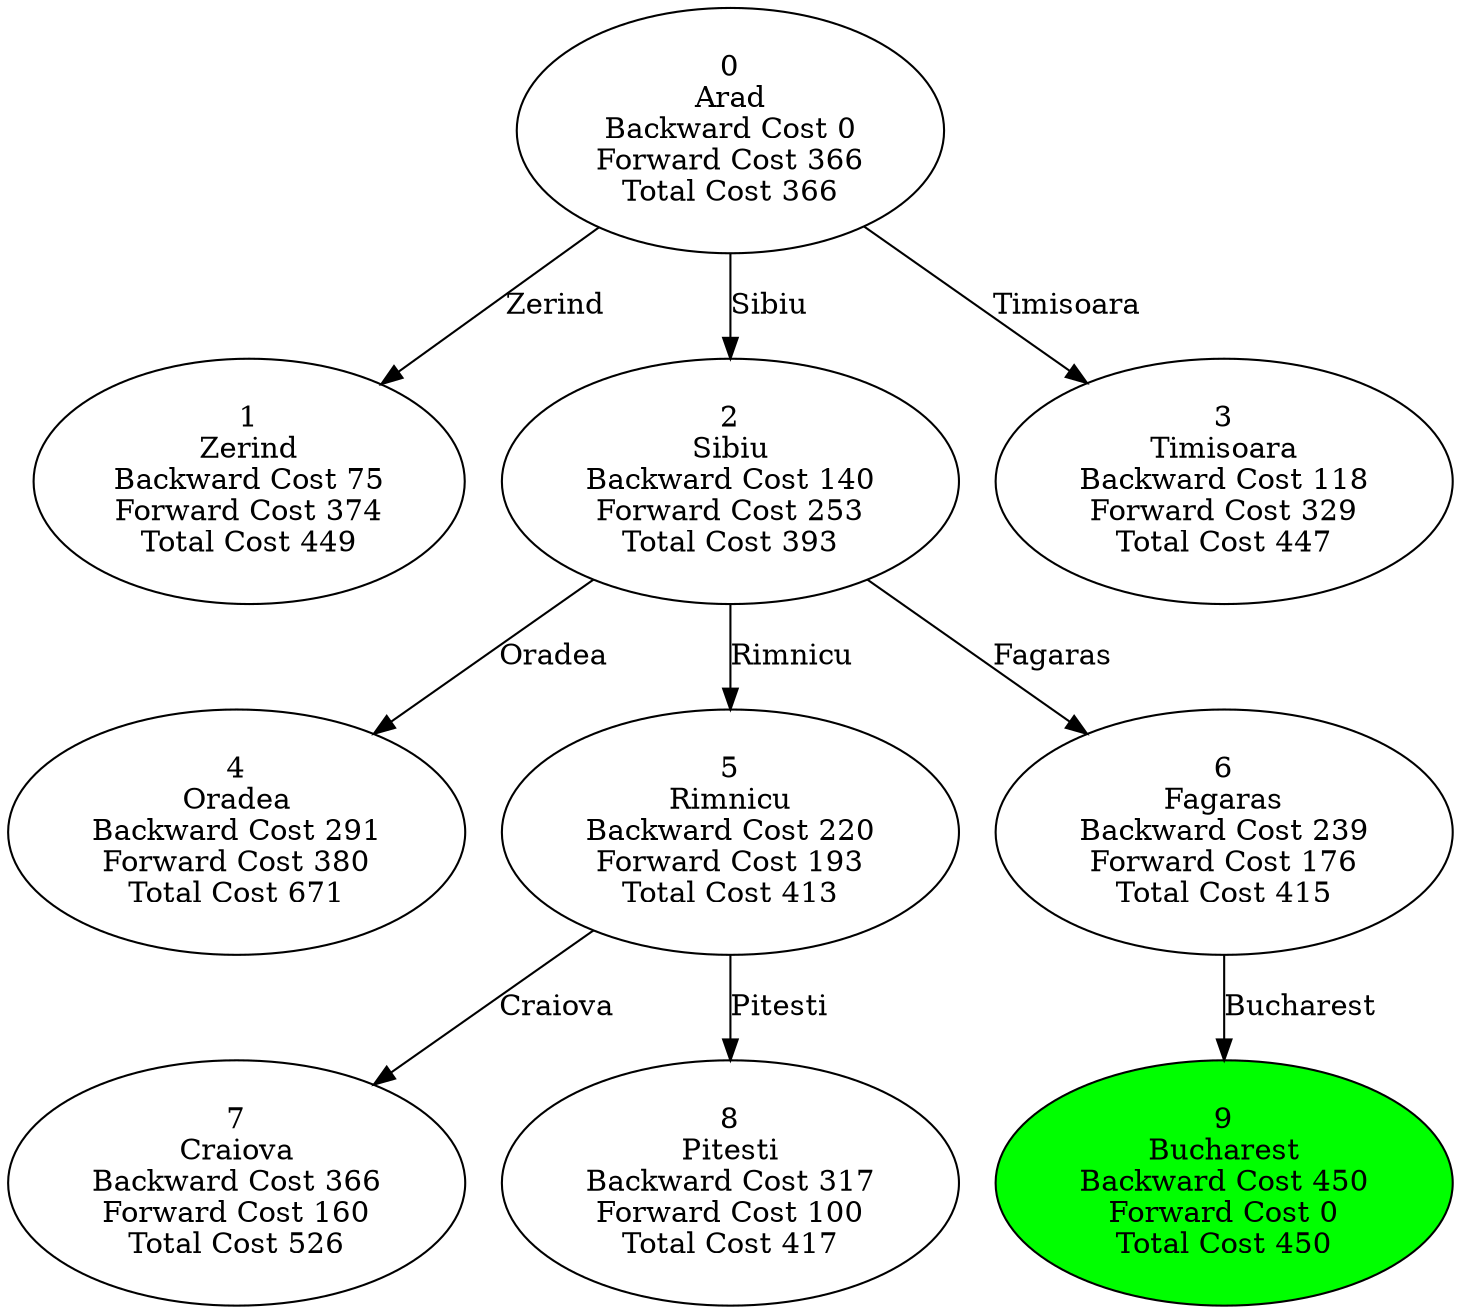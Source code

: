 digraph G {
spline=line;
"0
Arad
Backward Cost 0
Forward Cost 366
Total Cost 366" -> "1
Zerind
Backward Cost 75
Forward Cost 374
Total Cost 449" [label="Zerind"];
"0
Arad
Backward Cost 0
Forward Cost 366
Total Cost 366" -> "2
Sibiu
Backward Cost 140
Forward Cost 253
Total Cost 393" [label="Sibiu"];
"0
Arad
Backward Cost 0
Forward Cost 366
Total Cost 366" -> "3
Timisoara
Backward Cost 118
Forward Cost 329
Total Cost 447" [label="Timisoara"];
"2
Sibiu
Backward Cost 140
Forward Cost 253
Total Cost 393" -> "4
Oradea
Backward Cost 291
Forward Cost 380
Total Cost 671" [label="Oradea"];
"2
Sibiu
Backward Cost 140
Forward Cost 253
Total Cost 393" -> "5
Rimnicu
Backward Cost 220
Forward Cost 193
Total Cost 413" [label="Rimnicu"];
"2
Sibiu
Backward Cost 140
Forward Cost 253
Total Cost 393" -> "6
Fagaras
Backward Cost 239
Forward Cost 176
Total Cost 415" [label="Fagaras"];
"5
Rimnicu
Backward Cost 220
Forward Cost 193
Total Cost 413" -> "7
Craiova
Backward Cost 366
Forward Cost 160
Total Cost 526" [label="Craiova"];
"5
Rimnicu
Backward Cost 220
Forward Cost 193
Total Cost 413" -> "8
Pitesti
Backward Cost 317
Forward Cost 100
Total Cost 417" [label="Pitesti"];
"6
Fagaras
Backward Cost 239
Forward Cost 176
Total Cost 415" -> "9
Bucharest
Backward Cost 450
Forward Cost 0
Total Cost 450" [label="Bucharest"];
"9
Bucharest
Backward Cost 450
Forward Cost 0
Total Cost 450" [style=filled fillcolor=green];
}